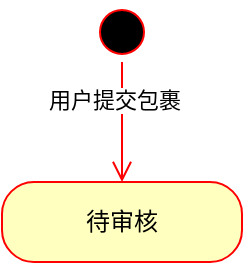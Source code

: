 <mxfile version="21.7.4" type="github">
  <diagram name="Page-1" id="58cdce13-f638-feb5-8d6f-7d28b1aa9fa0">
    <mxGraphModel dx="1434" dy="790" grid="1" gridSize="10" guides="1" tooltips="1" connect="1" arrows="1" fold="1" page="1" pageScale="1" pageWidth="1100" pageHeight="850" background="none" math="0" shadow="0">
      <root>
        <mxCell id="0" />
        <mxCell id="1" parent="0" />
        <mxCell id="nfWQo3VLu1qtxM0jTSUi-8" value="" style="ellipse;html=1;shape=startState;fillColor=#000000;strokeColor=#ff0000;" vertex="1" parent="1">
          <mxGeometry x="525" y="30" width="30" height="30" as="geometry" />
        </mxCell>
        <mxCell id="nfWQo3VLu1qtxM0jTSUi-9" value="" style="edgeStyle=orthogonalEdgeStyle;html=1;verticalAlign=bottom;endArrow=open;endSize=8;strokeColor=#ff0000;rounded=0;" edge="1" source="nfWQo3VLu1qtxM0jTSUi-8" parent="1" target="nfWQo3VLu1qtxM0jTSUi-10">
          <mxGeometry relative="1" as="geometry">
            <mxPoint x="545" y="450" as="targetPoint" />
          </mxGeometry>
        </mxCell>
        <mxCell id="nfWQo3VLu1qtxM0jTSUi-11" value="用户提交包裹" style="edgeLabel;html=1;align=center;verticalAlign=middle;resizable=0;points=[];" vertex="1" connectable="0" parent="nfWQo3VLu1qtxM0jTSUi-9">
          <mxGeometry x="-0.367" y="-4" relative="1" as="geometry">
            <mxPoint as="offset" />
          </mxGeometry>
        </mxCell>
        <mxCell id="nfWQo3VLu1qtxM0jTSUi-10" value="待审核" style="rounded=1;whiteSpace=wrap;html=1;arcSize=40;fontColor=#000000;fillColor=#ffffc0;strokeColor=#ff0000;" vertex="1" parent="1">
          <mxGeometry x="480" y="120" width="120" height="40" as="geometry" />
        </mxCell>
      </root>
    </mxGraphModel>
  </diagram>
</mxfile>

